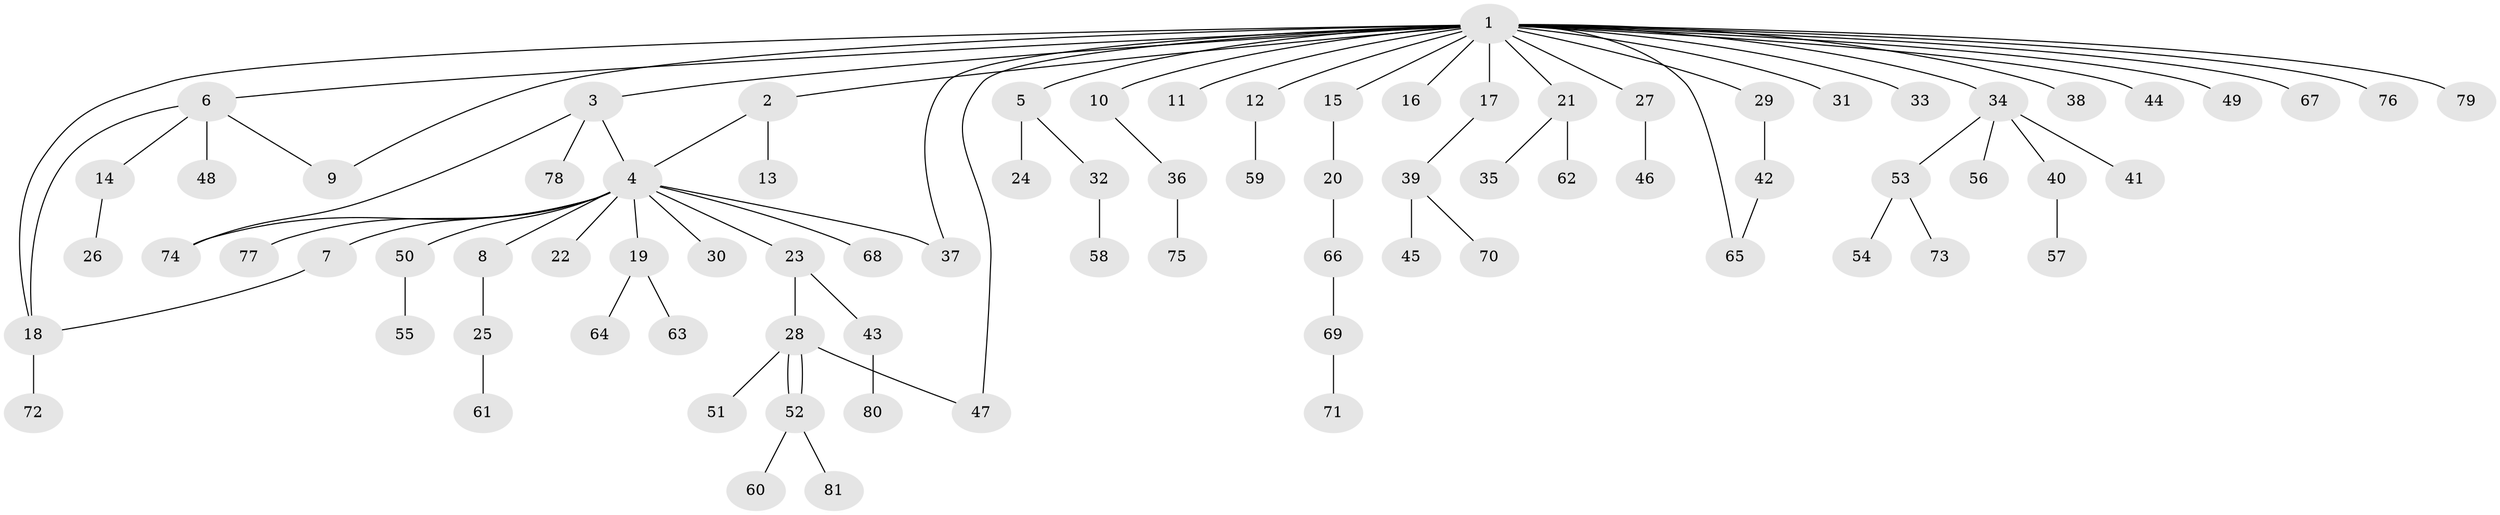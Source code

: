 // Generated by graph-tools (version 1.1) at 2025/01/03/09/25 03:01:38]
// undirected, 81 vertices, 89 edges
graph export_dot {
graph [start="1"]
  node [color=gray90,style=filled];
  1;
  2;
  3;
  4;
  5;
  6;
  7;
  8;
  9;
  10;
  11;
  12;
  13;
  14;
  15;
  16;
  17;
  18;
  19;
  20;
  21;
  22;
  23;
  24;
  25;
  26;
  27;
  28;
  29;
  30;
  31;
  32;
  33;
  34;
  35;
  36;
  37;
  38;
  39;
  40;
  41;
  42;
  43;
  44;
  45;
  46;
  47;
  48;
  49;
  50;
  51;
  52;
  53;
  54;
  55;
  56;
  57;
  58;
  59;
  60;
  61;
  62;
  63;
  64;
  65;
  66;
  67;
  68;
  69;
  70;
  71;
  72;
  73;
  74;
  75;
  76;
  77;
  78;
  79;
  80;
  81;
  1 -- 2;
  1 -- 3;
  1 -- 5;
  1 -- 6;
  1 -- 9;
  1 -- 10;
  1 -- 11;
  1 -- 12;
  1 -- 15;
  1 -- 16;
  1 -- 17;
  1 -- 18;
  1 -- 21;
  1 -- 27;
  1 -- 29;
  1 -- 31;
  1 -- 33;
  1 -- 34;
  1 -- 37;
  1 -- 38;
  1 -- 44;
  1 -- 47;
  1 -- 49;
  1 -- 65;
  1 -- 67;
  1 -- 76;
  1 -- 79;
  2 -- 4;
  2 -- 13;
  3 -- 4;
  3 -- 74;
  3 -- 78;
  4 -- 7;
  4 -- 8;
  4 -- 19;
  4 -- 22;
  4 -- 23;
  4 -- 30;
  4 -- 37;
  4 -- 50;
  4 -- 68;
  4 -- 74;
  4 -- 77;
  5 -- 24;
  5 -- 32;
  6 -- 9;
  6 -- 14;
  6 -- 18;
  6 -- 48;
  7 -- 18;
  8 -- 25;
  10 -- 36;
  12 -- 59;
  14 -- 26;
  15 -- 20;
  17 -- 39;
  18 -- 72;
  19 -- 63;
  19 -- 64;
  20 -- 66;
  21 -- 35;
  21 -- 62;
  23 -- 28;
  23 -- 43;
  25 -- 61;
  27 -- 46;
  28 -- 47;
  28 -- 51;
  28 -- 52;
  28 -- 52;
  29 -- 42;
  32 -- 58;
  34 -- 40;
  34 -- 41;
  34 -- 53;
  34 -- 56;
  36 -- 75;
  39 -- 45;
  39 -- 70;
  40 -- 57;
  42 -- 65;
  43 -- 80;
  50 -- 55;
  52 -- 60;
  52 -- 81;
  53 -- 54;
  53 -- 73;
  66 -- 69;
  69 -- 71;
}
